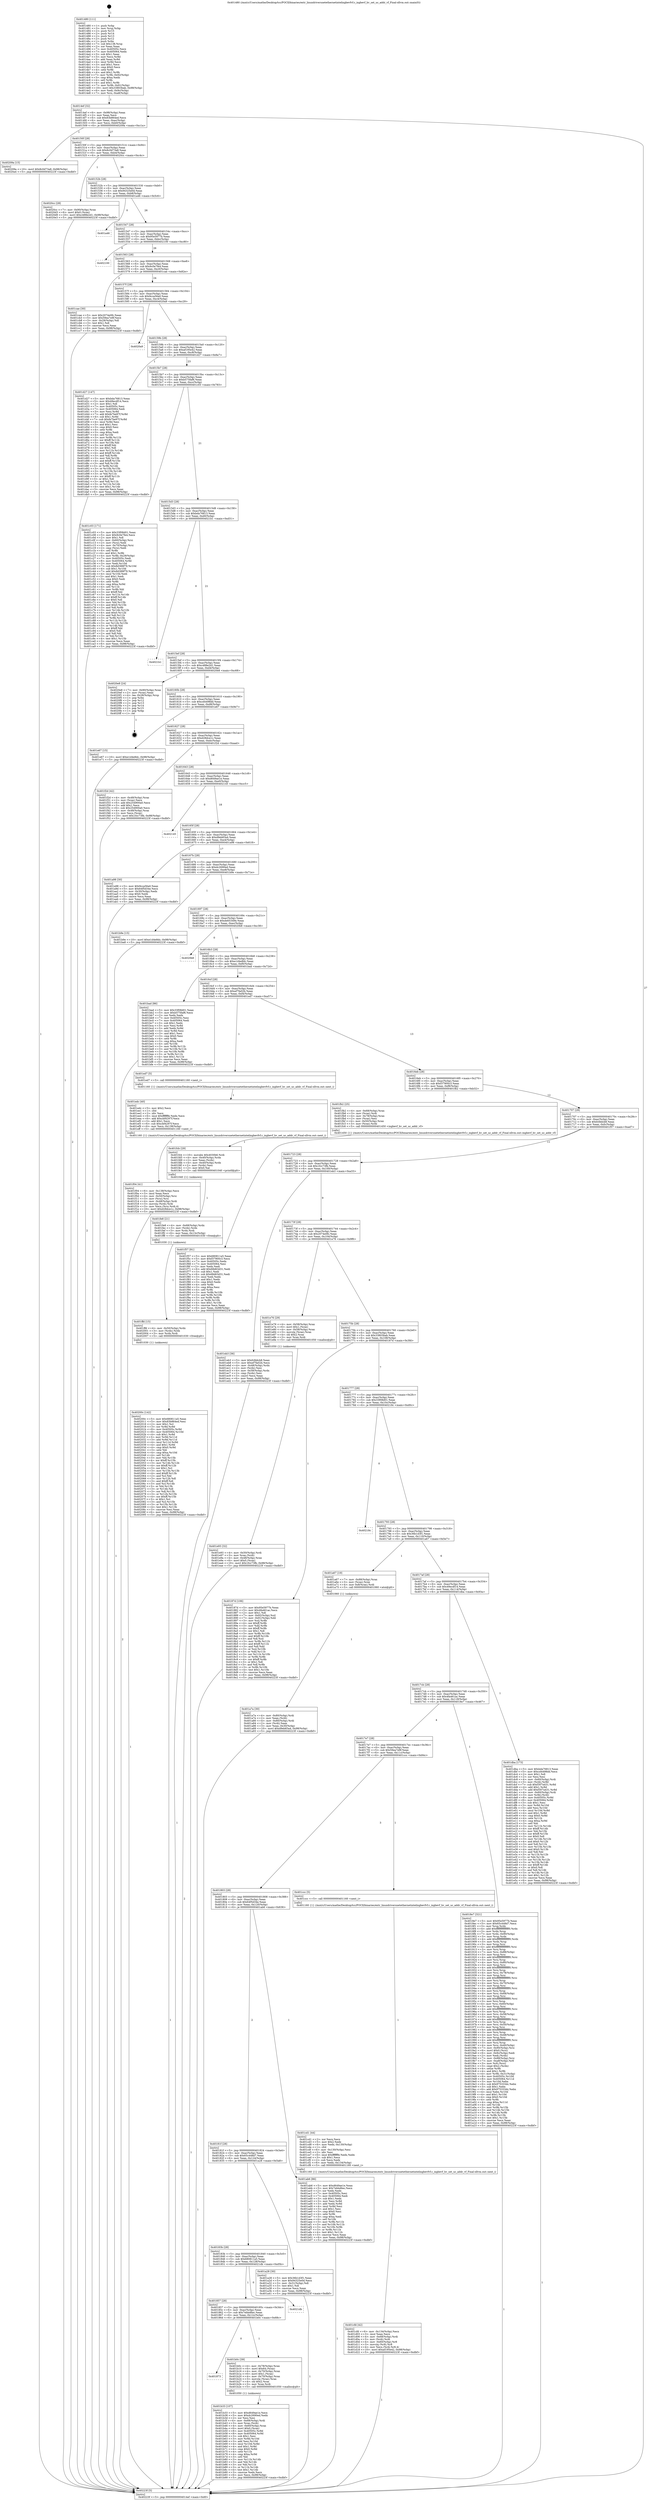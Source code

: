 digraph "0x401480" {
  label = "0x401480 (/mnt/c/Users/mathe/Desktop/tcc/POCII/binaries/extr_linuxdriversnetethernetintelixgbevfvf.c_ixgbevf_hv_set_uc_addr_vf_Final-ollvm.out::main(0))"
  labelloc = "t"
  node[shape=record]

  Entry [label="",width=0.3,height=0.3,shape=circle,fillcolor=black,style=filled]
  "0x4014ef" [label="{
     0x4014ef [32]\l
     | [instrs]\l
     &nbsp;&nbsp;0x4014ef \<+6\>: mov -0x98(%rbp),%eax\l
     &nbsp;&nbsp;0x4014f5 \<+2\>: mov %eax,%ecx\l
     &nbsp;&nbsp;0x4014f7 \<+6\>: sub $0x83b864ed,%ecx\l
     &nbsp;&nbsp;0x4014fd \<+6\>: mov %eax,-0xac(%rbp)\l
     &nbsp;&nbsp;0x401503 \<+6\>: mov %ecx,-0xb0(%rbp)\l
     &nbsp;&nbsp;0x401509 \<+6\>: je 000000000040209a \<main+0xc1a\>\l
  }"]
  "0x40209a" [label="{
     0x40209a [15]\l
     | [instrs]\l
     &nbsp;&nbsp;0x40209a \<+10\>: movl $0x8c0d73a8,-0x98(%rbp)\l
     &nbsp;&nbsp;0x4020a4 \<+5\>: jmp 000000000040223f \<main+0xdbf\>\l
  }"]
  "0x40150f" [label="{
     0x40150f [28]\l
     | [instrs]\l
     &nbsp;&nbsp;0x40150f \<+5\>: jmp 0000000000401514 \<main+0x94\>\l
     &nbsp;&nbsp;0x401514 \<+6\>: mov -0xac(%rbp),%eax\l
     &nbsp;&nbsp;0x40151a \<+5\>: sub $0x8c0d73a8,%eax\l
     &nbsp;&nbsp;0x40151f \<+6\>: mov %eax,-0xb4(%rbp)\l
     &nbsp;&nbsp;0x401525 \<+6\>: je 00000000004020cc \<main+0xc4c\>\l
  }"]
  Exit [label="",width=0.3,height=0.3,shape=circle,fillcolor=black,style=filled,peripheries=2]
  "0x4020cc" [label="{
     0x4020cc [28]\l
     | [instrs]\l
     &nbsp;&nbsp;0x4020cc \<+7\>: mov -0x90(%rbp),%rax\l
     &nbsp;&nbsp;0x4020d3 \<+6\>: movl $0x0,(%rax)\l
     &nbsp;&nbsp;0x4020d9 \<+10\>: movl $0xc488e2d1,-0x98(%rbp)\l
     &nbsp;&nbsp;0x4020e3 \<+5\>: jmp 000000000040223f \<main+0xdbf\>\l
  }"]
  "0x40152b" [label="{
     0x40152b [28]\l
     | [instrs]\l
     &nbsp;&nbsp;0x40152b \<+5\>: jmp 0000000000401530 \<main+0xb0\>\l
     &nbsp;&nbsp;0x401530 \<+6\>: mov -0xac(%rbp),%eax\l
     &nbsp;&nbsp;0x401536 \<+5\>: sub $0x94325e0d,%eax\l
     &nbsp;&nbsp;0x40153b \<+6\>: mov %eax,-0xb8(%rbp)\l
     &nbsp;&nbsp;0x401541 \<+6\>: je 0000000000401a46 \<main+0x5c6\>\l
  }"]
  "0x40200c" [label="{
     0x40200c [142]\l
     | [instrs]\l
     &nbsp;&nbsp;0x40200c \<+5\>: mov $0x680811a5,%eax\l
     &nbsp;&nbsp;0x402011 \<+5\>: mov $0x83b864ed,%esi\l
     &nbsp;&nbsp;0x402016 \<+2\>: mov $0x1,%cl\l
     &nbsp;&nbsp;0x402018 \<+3\>: xor %r8d,%r8d\l
     &nbsp;&nbsp;0x40201b \<+8\>: mov 0x40505c,%r9d\l
     &nbsp;&nbsp;0x402023 \<+8\>: mov 0x405064,%r10d\l
     &nbsp;&nbsp;0x40202b \<+4\>: sub $0x1,%r8d\l
     &nbsp;&nbsp;0x40202f \<+3\>: mov %r9d,%r11d\l
     &nbsp;&nbsp;0x402032 \<+3\>: add %r8d,%r11d\l
     &nbsp;&nbsp;0x402035 \<+4\>: imul %r11d,%r9d\l
     &nbsp;&nbsp;0x402039 \<+4\>: and $0x1,%r9d\l
     &nbsp;&nbsp;0x40203d \<+4\>: cmp $0x0,%r9d\l
     &nbsp;&nbsp;0x402041 \<+3\>: sete %bl\l
     &nbsp;&nbsp;0x402044 \<+4\>: cmp $0xa,%r10d\l
     &nbsp;&nbsp;0x402048 \<+4\>: setl %r14b\l
     &nbsp;&nbsp;0x40204c \<+3\>: mov %bl,%r15b\l
     &nbsp;&nbsp;0x40204f \<+4\>: xor $0xff,%r15b\l
     &nbsp;&nbsp;0x402053 \<+3\>: mov %r14b,%r12b\l
     &nbsp;&nbsp;0x402056 \<+4\>: xor $0xff,%r12b\l
     &nbsp;&nbsp;0x40205a \<+3\>: xor $0x1,%cl\l
     &nbsp;&nbsp;0x40205d \<+3\>: mov %r15b,%r13b\l
     &nbsp;&nbsp;0x402060 \<+4\>: and $0xff,%r13b\l
     &nbsp;&nbsp;0x402064 \<+2\>: and %cl,%bl\l
     &nbsp;&nbsp;0x402066 \<+3\>: mov %r12b,%dl\l
     &nbsp;&nbsp;0x402069 \<+3\>: and $0xff,%dl\l
     &nbsp;&nbsp;0x40206c \<+3\>: and %cl,%r14b\l
     &nbsp;&nbsp;0x40206f \<+3\>: or %bl,%r13b\l
     &nbsp;&nbsp;0x402072 \<+3\>: or %r14b,%dl\l
     &nbsp;&nbsp;0x402075 \<+3\>: xor %dl,%r13b\l
     &nbsp;&nbsp;0x402078 \<+3\>: or %r12b,%r15b\l
     &nbsp;&nbsp;0x40207b \<+4\>: xor $0xff,%r15b\l
     &nbsp;&nbsp;0x40207f \<+3\>: or $0x1,%cl\l
     &nbsp;&nbsp;0x402082 \<+3\>: and %cl,%r15b\l
     &nbsp;&nbsp;0x402085 \<+3\>: or %r15b,%r13b\l
     &nbsp;&nbsp;0x402088 \<+4\>: test $0x1,%r13b\l
     &nbsp;&nbsp;0x40208c \<+3\>: cmovne %esi,%eax\l
     &nbsp;&nbsp;0x40208f \<+6\>: mov %eax,-0x98(%rbp)\l
     &nbsp;&nbsp;0x402095 \<+5\>: jmp 000000000040223f \<main+0xdbf\>\l
  }"]
  "0x401a46" [label="{
     0x401a46\l
  }", style=dashed]
  "0x401547" [label="{
     0x401547 [28]\l
     | [instrs]\l
     &nbsp;&nbsp;0x401547 \<+5\>: jmp 000000000040154c \<main+0xcc\>\l
     &nbsp;&nbsp;0x40154c \<+6\>: mov -0xac(%rbp),%eax\l
     &nbsp;&nbsp;0x401552 \<+5\>: sub $0x95e5977b,%eax\l
     &nbsp;&nbsp;0x401557 \<+6\>: mov %eax,-0xbc(%rbp)\l
     &nbsp;&nbsp;0x40155d \<+6\>: je 0000000000402100 \<main+0xc80\>\l
  }"]
  "0x401ffd" [label="{
     0x401ffd [15]\l
     | [instrs]\l
     &nbsp;&nbsp;0x401ffd \<+4\>: mov -0x50(%rbp),%rdx\l
     &nbsp;&nbsp;0x402001 \<+3\>: mov (%rdx),%rdx\l
     &nbsp;&nbsp;0x402004 \<+3\>: mov %rdx,%rdi\l
     &nbsp;&nbsp;0x402007 \<+5\>: call 0000000000401030 \<free@plt\>\l
     | [calls]\l
     &nbsp;&nbsp;0x401030 \{1\} (unknown)\l
  }"]
  "0x402100" [label="{
     0x402100\l
  }", style=dashed]
  "0x401563" [label="{
     0x401563 [28]\l
     | [instrs]\l
     &nbsp;&nbsp;0x401563 \<+5\>: jmp 0000000000401568 \<main+0xe8\>\l
     &nbsp;&nbsp;0x401568 \<+6\>: mov -0xac(%rbp),%eax\l
     &nbsp;&nbsp;0x40156e \<+5\>: sub $0x9c0e7fe4,%eax\l
     &nbsp;&nbsp;0x401573 \<+6\>: mov %eax,-0xc0(%rbp)\l
     &nbsp;&nbsp;0x401579 \<+6\>: je 0000000000401cae \<main+0x82e\>\l
  }"]
  "0x401fe8" [label="{
     0x401fe8 [21]\l
     | [instrs]\l
     &nbsp;&nbsp;0x401fe8 \<+4\>: mov -0x68(%rbp),%rdx\l
     &nbsp;&nbsp;0x401fec \<+3\>: mov (%rdx),%rdx\l
     &nbsp;&nbsp;0x401fef \<+3\>: mov %rdx,%rdi\l
     &nbsp;&nbsp;0x401ff2 \<+6\>: mov %eax,-0x13c(%rbp)\l
     &nbsp;&nbsp;0x401ff8 \<+5\>: call 0000000000401030 \<free@plt\>\l
     | [calls]\l
     &nbsp;&nbsp;0x401030 \{1\} (unknown)\l
  }"]
  "0x401cae" [label="{
     0x401cae [30]\l
     | [instrs]\l
     &nbsp;&nbsp;0x401cae \<+5\>: mov $0x2074e0fc,%eax\l
     &nbsp;&nbsp;0x401cb3 \<+5\>: mov $0x59ea7e9f,%ecx\l
     &nbsp;&nbsp;0x401cb8 \<+3\>: mov -0x29(%rbp),%dl\l
     &nbsp;&nbsp;0x401cbb \<+3\>: test $0x1,%dl\l
     &nbsp;&nbsp;0x401cbe \<+3\>: cmovne %ecx,%eax\l
     &nbsp;&nbsp;0x401cc1 \<+6\>: mov %eax,-0x98(%rbp)\l
     &nbsp;&nbsp;0x401cc7 \<+5\>: jmp 000000000040223f \<main+0xdbf\>\l
  }"]
  "0x40157f" [label="{
     0x40157f [28]\l
     | [instrs]\l
     &nbsp;&nbsp;0x40157f \<+5\>: jmp 0000000000401584 \<main+0x104\>\l
     &nbsp;&nbsp;0x401584 \<+6\>: mov -0xac(%rbp),%eax\l
     &nbsp;&nbsp;0x40158a \<+5\>: sub $0x9cca56a0,%eax\l
     &nbsp;&nbsp;0x40158f \<+6\>: mov %eax,-0xc4(%rbp)\l
     &nbsp;&nbsp;0x401595 \<+6\>: je 00000000004020a9 \<main+0xc29\>\l
  }"]
  "0x401fcb" [label="{
     0x401fcb [29]\l
     | [instrs]\l
     &nbsp;&nbsp;0x401fcb \<+10\>: movabs $0x4030b6,%rdi\l
     &nbsp;&nbsp;0x401fd5 \<+4\>: mov -0x40(%rbp),%rdx\l
     &nbsp;&nbsp;0x401fd9 \<+2\>: mov %eax,(%rdx)\l
     &nbsp;&nbsp;0x401fdb \<+4\>: mov -0x40(%rbp),%rdx\l
     &nbsp;&nbsp;0x401fdf \<+2\>: mov (%rdx),%esi\l
     &nbsp;&nbsp;0x401fe1 \<+2\>: mov $0x0,%al\l
     &nbsp;&nbsp;0x401fe3 \<+5\>: call 0000000000401040 \<printf@plt\>\l
     | [calls]\l
     &nbsp;&nbsp;0x401040 \{1\} (unknown)\l
  }"]
  "0x4020a9" [label="{
     0x4020a9\l
  }", style=dashed]
  "0x40159b" [label="{
     0x40159b [28]\l
     | [instrs]\l
     &nbsp;&nbsp;0x40159b \<+5\>: jmp 00000000004015a0 \<main+0x120\>\l
     &nbsp;&nbsp;0x4015a0 \<+6\>: mov -0xac(%rbp),%eax\l
     &nbsp;&nbsp;0x4015a6 \<+5\>: sub $0xaf195e42,%eax\l
     &nbsp;&nbsp;0x4015ab \<+6\>: mov %eax,-0xc8(%rbp)\l
     &nbsp;&nbsp;0x4015b1 \<+6\>: je 0000000000401d27 \<main+0x8a7\>\l
  }"]
  "0x401f04" [label="{
     0x401f04 [41]\l
     | [instrs]\l
     &nbsp;&nbsp;0x401f04 \<+6\>: mov -0x138(%rbp),%ecx\l
     &nbsp;&nbsp;0x401f0a \<+3\>: imul %eax,%ecx\l
     &nbsp;&nbsp;0x401f0d \<+4\>: mov -0x50(%rbp),%rsi\l
     &nbsp;&nbsp;0x401f11 \<+3\>: mov (%rsi),%rsi\l
     &nbsp;&nbsp;0x401f14 \<+4\>: mov -0x48(%rbp),%rdi\l
     &nbsp;&nbsp;0x401f18 \<+3\>: movslq (%rdi),%rdi\l
     &nbsp;&nbsp;0x401f1b \<+3\>: mov %ecx,(%rsi,%rdi,4)\l
     &nbsp;&nbsp;0x401f1e \<+10\>: movl $0xd28dce1c,-0x98(%rbp)\l
     &nbsp;&nbsp;0x401f28 \<+5\>: jmp 000000000040223f \<main+0xdbf\>\l
  }"]
  "0x401d27" [label="{
     0x401d27 [147]\l
     | [instrs]\l
     &nbsp;&nbsp;0x401d27 \<+5\>: mov $0xbda76813,%eax\l
     &nbsp;&nbsp;0x401d2c \<+5\>: mov $0x49ecdf14,%ecx\l
     &nbsp;&nbsp;0x401d31 \<+2\>: mov $0x1,%dl\l
     &nbsp;&nbsp;0x401d33 \<+7\>: mov 0x40505c,%esi\l
     &nbsp;&nbsp;0x401d3a \<+7\>: mov 0x405064,%edi\l
     &nbsp;&nbsp;0x401d41 \<+3\>: mov %esi,%r8d\l
     &nbsp;&nbsp;0x401d44 \<+7\>: add $0xfe7be97f,%r8d\l
     &nbsp;&nbsp;0x401d4b \<+4\>: sub $0x1,%r8d\l
     &nbsp;&nbsp;0x401d4f \<+7\>: sub $0xfe7be97f,%r8d\l
     &nbsp;&nbsp;0x401d56 \<+4\>: imul %r8d,%esi\l
     &nbsp;&nbsp;0x401d5a \<+3\>: and $0x1,%esi\l
     &nbsp;&nbsp;0x401d5d \<+3\>: cmp $0x0,%esi\l
     &nbsp;&nbsp;0x401d60 \<+4\>: sete %r9b\l
     &nbsp;&nbsp;0x401d64 \<+3\>: cmp $0xa,%edi\l
     &nbsp;&nbsp;0x401d67 \<+4\>: setl %r10b\l
     &nbsp;&nbsp;0x401d6b \<+3\>: mov %r9b,%r11b\l
     &nbsp;&nbsp;0x401d6e \<+4\>: xor $0xff,%r11b\l
     &nbsp;&nbsp;0x401d72 \<+3\>: mov %r10b,%bl\l
     &nbsp;&nbsp;0x401d75 \<+3\>: xor $0xff,%bl\l
     &nbsp;&nbsp;0x401d78 \<+3\>: xor $0x1,%dl\l
     &nbsp;&nbsp;0x401d7b \<+3\>: mov %r11b,%r14b\l
     &nbsp;&nbsp;0x401d7e \<+4\>: and $0xff,%r14b\l
     &nbsp;&nbsp;0x401d82 \<+3\>: and %dl,%r9b\l
     &nbsp;&nbsp;0x401d85 \<+3\>: mov %bl,%r15b\l
     &nbsp;&nbsp;0x401d88 \<+4\>: and $0xff,%r15b\l
     &nbsp;&nbsp;0x401d8c \<+3\>: and %dl,%r10b\l
     &nbsp;&nbsp;0x401d8f \<+3\>: or %r9b,%r14b\l
     &nbsp;&nbsp;0x401d92 \<+3\>: or %r10b,%r15b\l
     &nbsp;&nbsp;0x401d95 \<+3\>: xor %r15b,%r14b\l
     &nbsp;&nbsp;0x401d98 \<+3\>: or %bl,%r11b\l
     &nbsp;&nbsp;0x401d9b \<+4\>: xor $0xff,%r11b\l
     &nbsp;&nbsp;0x401d9f \<+3\>: or $0x1,%dl\l
     &nbsp;&nbsp;0x401da2 \<+3\>: and %dl,%r11b\l
     &nbsp;&nbsp;0x401da5 \<+3\>: or %r11b,%r14b\l
     &nbsp;&nbsp;0x401da8 \<+4\>: test $0x1,%r14b\l
     &nbsp;&nbsp;0x401dac \<+3\>: cmovne %ecx,%eax\l
     &nbsp;&nbsp;0x401daf \<+6\>: mov %eax,-0x98(%rbp)\l
     &nbsp;&nbsp;0x401db5 \<+5\>: jmp 000000000040223f \<main+0xdbf\>\l
  }"]
  "0x4015b7" [label="{
     0x4015b7 [28]\l
     | [instrs]\l
     &nbsp;&nbsp;0x4015b7 \<+5\>: jmp 00000000004015bc \<main+0x13c\>\l
     &nbsp;&nbsp;0x4015bc \<+6\>: mov -0xac(%rbp),%eax\l
     &nbsp;&nbsp;0x4015c2 \<+5\>: sub $0xb575faf6,%eax\l
     &nbsp;&nbsp;0x4015c7 \<+6\>: mov %eax,-0xcc(%rbp)\l
     &nbsp;&nbsp;0x4015cd \<+6\>: je 0000000000401c03 \<main+0x783\>\l
  }"]
  "0x401edc" [label="{
     0x401edc [40]\l
     | [instrs]\l
     &nbsp;&nbsp;0x401edc \<+5\>: mov $0x2,%ecx\l
     &nbsp;&nbsp;0x401ee1 \<+1\>: cltd\l
     &nbsp;&nbsp;0x401ee2 \<+2\>: idiv %ecx\l
     &nbsp;&nbsp;0x401ee4 \<+6\>: imul $0xfffffffe,%edx,%ecx\l
     &nbsp;&nbsp;0x401eea \<+6\>: add $0xcbf4297f,%ecx\l
     &nbsp;&nbsp;0x401ef0 \<+3\>: add $0x1,%ecx\l
     &nbsp;&nbsp;0x401ef3 \<+6\>: sub $0xcbf4297f,%ecx\l
     &nbsp;&nbsp;0x401ef9 \<+6\>: mov %ecx,-0x138(%rbp)\l
     &nbsp;&nbsp;0x401eff \<+5\>: call 0000000000401160 \<next_i\>\l
     | [calls]\l
     &nbsp;&nbsp;0x401160 \{1\} (/mnt/c/Users/mathe/Desktop/tcc/POCII/binaries/extr_linuxdriversnetethernetintelixgbevfvf.c_ixgbevf_hv_set_uc_addr_vf_Final-ollvm.out::next_i)\l
  }"]
  "0x401c03" [label="{
     0x401c03 [171]\l
     | [instrs]\l
     &nbsp;&nbsp;0x401c03 \<+5\>: mov $0x33f08d01,%eax\l
     &nbsp;&nbsp;0x401c08 \<+5\>: mov $0x9c0e7fe4,%ecx\l
     &nbsp;&nbsp;0x401c0d \<+2\>: mov $0x1,%dl\l
     &nbsp;&nbsp;0x401c0f \<+4\>: mov -0x60(%rbp),%rsi\l
     &nbsp;&nbsp;0x401c13 \<+2\>: mov (%rsi),%edi\l
     &nbsp;&nbsp;0x401c15 \<+4\>: mov -0x70(%rbp),%rsi\l
     &nbsp;&nbsp;0x401c19 \<+2\>: cmp (%rsi),%edi\l
     &nbsp;&nbsp;0x401c1b \<+4\>: setl %r8b\l
     &nbsp;&nbsp;0x401c1f \<+4\>: and $0x1,%r8b\l
     &nbsp;&nbsp;0x401c23 \<+4\>: mov %r8b,-0x29(%rbp)\l
     &nbsp;&nbsp;0x401c27 \<+7\>: mov 0x40505c,%edi\l
     &nbsp;&nbsp;0x401c2e \<+8\>: mov 0x405064,%r9d\l
     &nbsp;&nbsp;0x401c36 \<+3\>: mov %edi,%r10d\l
     &nbsp;&nbsp;0x401c39 \<+7\>: sub $0x8d388f79,%r10d\l
     &nbsp;&nbsp;0x401c40 \<+4\>: sub $0x1,%r10d\l
     &nbsp;&nbsp;0x401c44 \<+7\>: add $0x8d388f79,%r10d\l
     &nbsp;&nbsp;0x401c4b \<+4\>: imul %r10d,%edi\l
     &nbsp;&nbsp;0x401c4f \<+3\>: and $0x1,%edi\l
     &nbsp;&nbsp;0x401c52 \<+3\>: cmp $0x0,%edi\l
     &nbsp;&nbsp;0x401c55 \<+4\>: sete %r8b\l
     &nbsp;&nbsp;0x401c59 \<+4\>: cmp $0xa,%r9d\l
     &nbsp;&nbsp;0x401c5d \<+4\>: setl %r11b\l
     &nbsp;&nbsp;0x401c61 \<+3\>: mov %r8b,%bl\l
     &nbsp;&nbsp;0x401c64 \<+3\>: xor $0xff,%bl\l
     &nbsp;&nbsp;0x401c67 \<+3\>: mov %r11b,%r14b\l
     &nbsp;&nbsp;0x401c6a \<+4\>: xor $0xff,%r14b\l
     &nbsp;&nbsp;0x401c6e \<+3\>: xor $0x0,%dl\l
     &nbsp;&nbsp;0x401c71 \<+3\>: mov %bl,%r15b\l
     &nbsp;&nbsp;0x401c74 \<+4\>: and $0x0,%r15b\l
     &nbsp;&nbsp;0x401c78 \<+3\>: and %dl,%r8b\l
     &nbsp;&nbsp;0x401c7b \<+3\>: mov %r14b,%r12b\l
     &nbsp;&nbsp;0x401c7e \<+4\>: and $0x0,%r12b\l
     &nbsp;&nbsp;0x401c82 \<+3\>: and %dl,%r11b\l
     &nbsp;&nbsp;0x401c85 \<+3\>: or %r8b,%r15b\l
     &nbsp;&nbsp;0x401c88 \<+3\>: or %r11b,%r12b\l
     &nbsp;&nbsp;0x401c8b \<+3\>: xor %r12b,%r15b\l
     &nbsp;&nbsp;0x401c8e \<+3\>: or %r14b,%bl\l
     &nbsp;&nbsp;0x401c91 \<+3\>: xor $0xff,%bl\l
     &nbsp;&nbsp;0x401c94 \<+3\>: or $0x0,%dl\l
     &nbsp;&nbsp;0x401c97 \<+2\>: and %dl,%bl\l
     &nbsp;&nbsp;0x401c99 \<+3\>: or %bl,%r15b\l
     &nbsp;&nbsp;0x401c9c \<+4\>: test $0x1,%r15b\l
     &nbsp;&nbsp;0x401ca0 \<+3\>: cmovne %ecx,%eax\l
     &nbsp;&nbsp;0x401ca3 \<+6\>: mov %eax,-0x98(%rbp)\l
     &nbsp;&nbsp;0x401ca9 \<+5\>: jmp 000000000040223f \<main+0xdbf\>\l
  }"]
  "0x4015d3" [label="{
     0x4015d3 [28]\l
     | [instrs]\l
     &nbsp;&nbsp;0x4015d3 \<+5\>: jmp 00000000004015d8 \<main+0x158\>\l
     &nbsp;&nbsp;0x4015d8 \<+6\>: mov -0xac(%rbp),%eax\l
     &nbsp;&nbsp;0x4015de \<+5\>: sub $0xbda76813,%eax\l
     &nbsp;&nbsp;0x4015e3 \<+6\>: mov %eax,-0xd0(%rbp)\l
     &nbsp;&nbsp;0x4015e9 \<+6\>: je 00000000004021b1 \<main+0xd31\>\l
  }"]
  "0x401e93" [label="{
     0x401e93 [32]\l
     | [instrs]\l
     &nbsp;&nbsp;0x401e93 \<+4\>: mov -0x50(%rbp),%rdi\l
     &nbsp;&nbsp;0x401e97 \<+3\>: mov %rax,(%rdi)\l
     &nbsp;&nbsp;0x401e9a \<+4\>: mov -0x48(%rbp),%rax\l
     &nbsp;&nbsp;0x401e9e \<+6\>: movl $0x0,(%rax)\l
     &nbsp;&nbsp;0x401ea4 \<+10\>: movl $0x1fcc73fb,-0x98(%rbp)\l
     &nbsp;&nbsp;0x401eae \<+5\>: jmp 000000000040223f \<main+0xdbf\>\l
  }"]
  "0x4021b1" [label="{
     0x4021b1\l
  }", style=dashed]
  "0x4015ef" [label="{
     0x4015ef [28]\l
     | [instrs]\l
     &nbsp;&nbsp;0x4015ef \<+5\>: jmp 00000000004015f4 \<main+0x174\>\l
     &nbsp;&nbsp;0x4015f4 \<+6\>: mov -0xac(%rbp),%eax\l
     &nbsp;&nbsp;0x4015fa \<+5\>: sub $0xc488e2d1,%eax\l
     &nbsp;&nbsp;0x4015ff \<+6\>: mov %eax,-0xd4(%rbp)\l
     &nbsp;&nbsp;0x401605 \<+6\>: je 00000000004020e8 \<main+0xc68\>\l
  }"]
  "0x401cfd" [label="{
     0x401cfd [42]\l
     | [instrs]\l
     &nbsp;&nbsp;0x401cfd \<+6\>: mov -0x134(%rbp),%ecx\l
     &nbsp;&nbsp;0x401d03 \<+3\>: imul %eax,%ecx\l
     &nbsp;&nbsp;0x401d06 \<+4\>: mov -0x68(%rbp),%rdi\l
     &nbsp;&nbsp;0x401d0a \<+3\>: mov (%rdi),%rdi\l
     &nbsp;&nbsp;0x401d0d \<+4\>: mov -0x60(%rbp),%r8\l
     &nbsp;&nbsp;0x401d11 \<+3\>: movslq (%r8),%r8\l
     &nbsp;&nbsp;0x401d14 \<+4\>: mov %ecx,(%rdi,%r8,4)\l
     &nbsp;&nbsp;0x401d18 \<+10\>: movl $0xaf195e42,-0x98(%rbp)\l
     &nbsp;&nbsp;0x401d22 \<+5\>: jmp 000000000040223f \<main+0xdbf\>\l
  }"]
  "0x4020e8" [label="{
     0x4020e8 [24]\l
     | [instrs]\l
     &nbsp;&nbsp;0x4020e8 \<+7\>: mov -0x90(%rbp),%rax\l
     &nbsp;&nbsp;0x4020ef \<+2\>: mov (%rax),%eax\l
     &nbsp;&nbsp;0x4020f1 \<+4\>: lea -0x28(%rbp),%rsp\l
     &nbsp;&nbsp;0x4020f5 \<+1\>: pop %rbx\l
     &nbsp;&nbsp;0x4020f6 \<+2\>: pop %r12\l
     &nbsp;&nbsp;0x4020f8 \<+2\>: pop %r13\l
     &nbsp;&nbsp;0x4020fa \<+2\>: pop %r14\l
     &nbsp;&nbsp;0x4020fc \<+2\>: pop %r15\l
     &nbsp;&nbsp;0x4020fe \<+1\>: pop %rbp\l
     &nbsp;&nbsp;0x4020ff \<+1\>: ret\l
  }"]
  "0x40160b" [label="{
     0x40160b [28]\l
     | [instrs]\l
     &nbsp;&nbsp;0x40160b \<+5\>: jmp 0000000000401610 \<main+0x190\>\l
     &nbsp;&nbsp;0x401610 \<+6\>: mov -0xac(%rbp),%eax\l
     &nbsp;&nbsp;0x401616 \<+5\>: sub $0xcd4498dd,%eax\l
     &nbsp;&nbsp;0x40161b \<+6\>: mov %eax,-0xd8(%rbp)\l
     &nbsp;&nbsp;0x401621 \<+6\>: je 0000000000401e67 \<main+0x9e7\>\l
  }"]
  "0x401cd1" [label="{
     0x401cd1 [44]\l
     | [instrs]\l
     &nbsp;&nbsp;0x401cd1 \<+2\>: xor %ecx,%ecx\l
     &nbsp;&nbsp;0x401cd3 \<+5\>: mov $0x2,%edx\l
     &nbsp;&nbsp;0x401cd8 \<+6\>: mov %edx,-0x130(%rbp)\l
     &nbsp;&nbsp;0x401cde \<+1\>: cltd\l
     &nbsp;&nbsp;0x401cdf \<+6\>: mov -0x130(%rbp),%esi\l
     &nbsp;&nbsp;0x401ce5 \<+2\>: idiv %esi\l
     &nbsp;&nbsp;0x401ce7 \<+6\>: imul $0xfffffffe,%edx,%edx\l
     &nbsp;&nbsp;0x401ced \<+3\>: sub $0x1,%ecx\l
     &nbsp;&nbsp;0x401cf0 \<+2\>: sub %ecx,%edx\l
     &nbsp;&nbsp;0x401cf2 \<+6\>: mov %edx,-0x134(%rbp)\l
     &nbsp;&nbsp;0x401cf8 \<+5\>: call 0000000000401160 \<next_i\>\l
     | [calls]\l
     &nbsp;&nbsp;0x401160 \{1\} (/mnt/c/Users/mathe/Desktop/tcc/POCII/binaries/extr_linuxdriversnetethernetintelixgbevfvf.c_ixgbevf_hv_set_uc_addr_vf_Final-ollvm.out::next_i)\l
  }"]
  "0x401e67" [label="{
     0x401e67 [15]\l
     | [instrs]\l
     &nbsp;&nbsp;0x401e67 \<+10\>: movl $0xe1d4e8dc,-0x98(%rbp)\l
     &nbsp;&nbsp;0x401e71 \<+5\>: jmp 000000000040223f \<main+0xdbf\>\l
  }"]
  "0x401627" [label="{
     0x401627 [28]\l
     | [instrs]\l
     &nbsp;&nbsp;0x401627 \<+5\>: jmp 000000000040162c \<main+0x1ac\>\l
     &nbsp;&nbsp;0x40162c \<+6\>: mov -0xac(%rbp),%eax\l
     &nbsp;&nbsp;0x401632 \<+5\>: sub $0xd28dce1c,%eax\l
     &nbsp;&nbsp;0x401637 \<+6\>: mov %eax,-0xdc(%rbp)\l
     &nbsp;&nbsp;0x40163d \<+6\>: je 0000000000401f2d \<main+0xaad\>\l
  }"]
  "0x401b33" [label="{
     0x401b33 [107]\l
     | [instrs]\l
     &nbsp;&nbsp;0x401b33 \<+5\>: mov $0xd649ae1e,%ecx\l
     &nbsp;&nbsp;0x401b38 \<+5\>: mov $0xdc2690ed,%edx\l
     &nbsp;&nbsp;0x401b3d \<+2\>: xor %esi,%esi\l
     &nbsp;&nbsp;0x401b3f \<+4\>: mov -0x68(%rbp),%rdi\l
     &nbsp;&nbsp;0x401b43 \<+3\>: mov %rax,(%rdi)\l
     &nbsp;&nbsp;0x401b46 \<+4\>: mov -0x60(%rbp),%rax\l
     &nbsp;&nbsp;0x401b4a \<+6\>: movl $0x0,(%rax)\l
     &nbsp;&nbsp;0x401b50 \<+8\>: mov 0x40505c,%r8d\l
     &nbsp;&nbsp;0x401b58 \<+8\>: mov 0x405064,%r9d\l
     &nbsp;&nbsp;0x401b60 \<+3\>: sub $0x1,%esi\l
     &nbsp;&nbsp;0x401b63 \<+3\>: mov %r8d,%r10d\l
     &nbsp;&nbsp;0x401b66 \<+3\>: add %esi,%r10d\l
     &nbsp;&nbsp;0x401b69 \<+4\>: imul %r10d,%r8d\l
     &nbsp;&nbsp;0x401b6d \<+4\>: and $0x1,%r8d\l
     &nbsp;&nbsp;0x401b71 \<+4\>: cmp $0x0,%r8d\l
     &nbsp;&nbsp;0x401b75 \<+4\>: sete %r11b\l
     &nbsp;&nbsp;0x401b79 \<+4\>: cmp $0xa,%r9d\l
     &nbsp;&nbsp;0x401b7d \<+3\>: setl %bl\l
     &nbsp;&nbsp;0x401b80 \<+3\>: mov %r11b,%r14b\l
     &nbsp;&nbsp;0x401b83 \<+3\>: and %bl,%r14b\l
     &nbsp;&nbsp;0x401b86 \<+3\>: xor %bl,%r11b\l
     &nbsp;&nbsp;0x401b89 \<+3\>: or %r11b,%r14b\l
     &nbsp;&nbsp;0x401b8c \<+4\>: test $0x1,%r14b\l
     &nbsp;&nbsp;0x401b90 \<+3\>: cmovne %edx,%ecx\l
     &nbsp;&nbsp;0x401b93 \<+6\>: mov %ecx,-0x98(%rbp)\l
     &nbsp;&nbsp;0x401b99 \<+5\>: jmp 000000000040223f \<main+0xdbf\>\l
  }"]
  "0x401f2d" [label="{
     0x401f2d [42]\l
     | [instrs]\l
     &nbsp;&nbsp;0x401f2d \<+4\>: mov -0x48(%rbp),%rax\l
     &nbsp;&nbsp;0x401f31 \<+2\>: mov (%rax),%ecx\l
     &nbsp;&nbsp;0x401f33 \<+6\>: add $0x254900a0,%ecx\l
     &nbsp;&nbsp;0x401f39 \<+3\>: add $0x1,%ecx\l
     &nbsp;&nbsp;0x401f3c \<+6\>: sub $0x254900a0,%ecx\l
     &nbsp;&nbsp;0x401f42 \<+4\>: mov -0x48(%rbp),%rax\l
     &nbsp;&nbsp;0x401f46 \<+2\>: mov %ecx,(%rax)\l
     &nbsp;&nbsp;0x401f48 \<+10\>: movl $0x1fcc73fb,-0x98(%rbp)\l
     &nbsp;&nbsp;0x401f52 \<+5\>: jmp 000000000040223f \<main+0xdbf\>\l
  }"]
  "0x401643" [label="{
     0x401643 [28]\l
     | [instrs]\l
     &nbsp;&nbsp;0x401643 \<+5\>: jmp 0000000000401648 \<main+0x1c8\>\l
     &nbsp;&nbsp;0x401648 \<+6\>: mov -0xac(%rbp),%eax\l
     &nbsp;&nbsp;0x40164e \<+5\>: sub $0xd649ae1e,%eax\l
     &nbsp;&nbsp;0x401653 \<+6\>: mov %eax,-0xe0(%rbp)\l
     &nbsp;&nbsp;0x401659 \<+6\>: je 0000000000402145 \<main+0xcc5\>\l
  }"]
  "0x401873" [label="{
     0x401873\l
  }", style=dashed]
  "0x402145" [label="{
     0x402145\l
  }", style=dashed]
  "0x40165f" [label="{
     0x40165f [28]\l
     | [instrs]\l
     &nbsp;&nbsp;0x40165f \<+5\>: jmp 0000000000401664 \<main+0x1e4\>\l
     &nbsp;&nbsp;0x401664 \<+6\>: mov -0xac(%rbp),%eax\l
     &nbsp;&nbsp;0x40166a \<+5\>: sub $0xd9eb83a4,%eax\l
     &nbsp;&nbsp;0x40166f \<+6\>: mov %eax,-0xe4(%rbp)\l
     &nbsp;&nbsp;0x401675 \<+6\>: je 0000000000401a98 \<main+0x618\>\l
  }"]
  "0x401b0c" [label="{
     0x401b0c [39]\l
     | [instrs]\l
     &nbsp;&nbsp;0x401b0c \<+4\>: mov -0x78(%rbp),%rax\l
     &nbsp;&nbsp;0x401b10 \<+6\>: movl $0x64,(%rax)\l
     &nbsp;&nbsp;0x401b16 \<+4\>: mov -0x70(%rbp),%rax\l
     &nbsp;&nbsp;0x401b1a \<+6\>: movl $0x1,(%rax)\l
     &nbsp;&nbsp;0x401b20 \<+4\>: mov -0x70(%rbp),%rax\l
     &nbsp;&nbsp;0x401b24 \<+3\>: movslq (%rax),%rax\l
     &nbsp;&nbsp;0x401b27 \<+4\>: shl $0x2,%rax\l
     &nbsp;&nbsp;0x401b2b \<+3\>: mov %rax,%rdi\l
     &nbsp;&nbsp;0x401b2e \<+5\>: call 0000000000401050 \<malloc@plt\>\l
     | [calls]\l
     &nbsp;&nbsp;0x401050 \{1\} (unknown)\l
  }"]
  "0x401a98" [label="{
     0x401a98 [30]\l
     | [instrs]\l
     &nbsp;&nbsp;0x401a98 \<+5\>: mov $0x9cca56a0,%eax\l
     &nbsp;&nbsp;0x401a9d \<+5\>: mov $0x64f5d34e,%ecx\l
     &nbsp;&nbsp;0x401aa2 \<+3\>: mov -0x30(%rbp),%edx\l
     &nbsp;&nbsp;0x401aa5 \<+3\>: cmp $0x0,%edx\l
     &nbsp;&nbsp;0x401aa8 \<+3\>: cmove %ecx,%eax\l
     &nbsp;&nbsp;0x401aab \<+6\>: mov %eax,-0x98(%rbp)\l
     &nbsp;&nbsp;0x401ab1 \<+5\>: jmp 000000000040223f \<main+0xdbf\>\l
  }"]
  "0x40167b" [label="{
     0x40167b [28]\l
     | [instrs]\l
     &nbsp;&nbsp;0x40167b \<+5\>: jmp 0000000000401680 \<main+0x200\>\l
     &nbsp;&nbsp;0x401680 \<+6\>: mov -0xac(%rbp),%eax\l
     &nbsp;&nbsp;0x401686 \<+5\>: sub $0xdc2690ed,%eax\l
     &nbsp;&nbsp;0x40168b \<+6\>: mov %eax,-0xe8(%rbp)\l
     &nbsp;&nbsp;0x401691 \<+6\>: je 0000000000401b9e \<main+0x71e\>\l
  }"]
  "0x401857" [label="{
     0x401857 [28]\l
     | [instrs]\l
     &nbsp;&nbsp;0x401857 \<+5\>: jmp 000000000040185c \<main+0x3dc\>\l
     &nbsp;&nbsp;0x40185c \<+6\>: mov -0xac(%rbp),%eax\l
     &nbsp;&nbsp;0x401862 \<+5\>: sub $0x7ebbd6ec,%eax\l
     &nbsp;&nbsp;0x401867 \<+6\>: mov %eax,-0x12c(%rbp)\l
     &nbsp;&nbsp;0x40186d \<+6\>: je 0000000000401b0c \<main+0x68c\>\l
  }"]
  "0x401b9e" [label="{
     0x401b9e [15]\l
     | [instrs]\l
     &nbsp;&nbsp;0x401b9e \<+10\>: movl $0xe1d4e8dc,-0x98(%rbp)\l
     &nbsp;&nbsp;0x401ba8 \<+5\>: jmp 000000000040223f \<main+0xdbf\>\l
  }"]
  "0x401697" [label="{
     0x401697 [28]\l
     | [instrs]\l
     &nbsp;&nbsp;0x401697 \<+5\>: jmp 000000000040169c \<main+0x21c\>\l
     &nbsp;&nbsp;0x40169c \<+6\>: mov -0xac(%rbp),%eax\l
     &nbsp;&nbsp;0x4016a2 \<+5\>: sub $0xde65349e,%eax\l
     &nbsp;&nbsp;0x4016a7 \<+6\>: mov %eax,-0xec(%rbp)\l
     &nbsp;&nbsp;0x4016ad \<+6\>: je 00000000004020b8 \<main+0xc38\>\l
  }"]
  "0x4021db" [label="{
     0x4021db\l
  }", style=dashed]
  "0x4020b8" [label="{
     0x4020b8\l
  }", style=dashed]
  "0x4016b3" [label="{
     0x4016b3 [28]\l
     | [instrs]\l
     &nbsp;&nbsp;0x4016b3 \<+5\>: jmp 00000000004016b8 \<main+0x238\>\l
     &nbsp;&nbsp;0x4016b8 \<+6\>: mov -0xac(%rbp),%eax\l
     &nbsp;&nbsp;0x4016be \<+5\>: sub $0xe1d4e8dc,%eax\l
     &nbsp;&nbsp;0x4016c3 \<+6\>: mov %eax,-0xf0(%rbp)\l
     &nbsp;&nbsp;0x4016c9 \<+6\>: je 0000000000401bad \<main+0x72d\>\l
  }"]
  "0x401a7a" [label="{
     0x401a7a [30]\l
     | [instrs]\l
     &nbsp;&nbsp;0x401a7a \<+4\>: mov -0x80(%rbp),%rdi\l
     &nbsp;&nbsp;0x401a7e \<+2\>: mov %eax,(%rdi)\l
     &nbsp;&nbsp;0x401a80 \<+4\>: mov -0x80(%rbp),%rdi\l
     &nbsp;&nbsp;0x401a84 \<+2\>: mov (%rdi),%eax\l
     &nbsp;&nbsp;0x401a86 \<+3\>: mov %eax,-0x30(%rbp)\l
     &nbsp;&nbsp;0x401a89 \<+10\>: movl $0xd9eb83a4,-0x98(%rbp)\l
     &nbsp;&nbsp;0x401a93 \<+5\>: jmp 000000000040223f \<main+0xdbf\>\l
  }"]
  "0x401bad" [label="{
     0x401bad [86]\l
     | [instrs]\l
     &nbsp;&nbsp;0x401bad \<+5\>: mov $0x33f08d01,%eax\l
     &nbsp;&nbsp;0x401bb2 \<+5\>: mov $0xb575faf6,%ecx\l
     &nbsp;&nbsp;0x401bb7 \<+2\>: xor %edx,%edx\l
     &nbsp;&nbsp;0x401bb9 \<+7\>: mov 0x40505c,%esi\l
     &nbsp;&nbsp;0x401bc0 \<+7\>: mov 0x405064,%edi\l
     &nbsp;&nbsp;0x401bc7 \<+3\>: sub $0x1,%edx\l
     &nbsp;&nbsp;0x401bca \<+3\>: mov %esi,%r8d\l
     &nbsp;&nbsp;0x401bcd \<+3\>: add %edx,%r8d\l
     &nbsp;&nbsp;0x401bd0 \<+4\>: imul %r8d,%esi\l
     &nbsp;&nbsp;0x401bd4 \<+3\>: and $0x1,%esi\l
     &nbsp;&nbsp;0x401bd7 \<+3\>: cmp $0x0,%esi\l
     &nbsp;&nbsp;0x401bda \<+4\>: sete %r9b\l
     &nbsp;&nbsp;0x401bde \<+3\>: cmp $0xa,%edi\l
     &nbsp;&nbsp;0x401be1 \<+4\>: setl %r10b\l
     &nbsp;&nbsp;0x401be5 \<+3\>: mov %r9b,%r11b\l
     &nbsp;&nbsp;0x401be8 \<+3\>: and %r10b,%r11b\l
     &nbsp;&nbsp;0x401beb \<+3\>: xor %r10b,%r9b\l
     &nbsp;&nbsp;0x401bee \<+3\>: or %r9b,%r11b\l
     &nbsp;&nbsp;0x401bf1 \<+4\>: test $0x1,%r11b\l
     &nbsp;&nbsp;0x401bf5 \<+3\>: cmovne %ecx,%eax\l
     &nbsp;&nbsp;0x401bf8 \<+6\>: mov %eax,-0x98(%rbp)\l
     &nbsp;&nbsp;0x401bfe \<+5\>: jmp 000000000040223f \<main+0xdbf\>\l
  }"]
  "0x4016cf" [label="{
     0x4016cf [28]\l
     | [instrs]\l
     &nbsp;&nbsp;0x4016cf \<+5\>: jmp 00000000004016d4 \<main+0x254\>\l
     &nbsp;&nbsp;0x4016d4 \<+6\>: mov -0xac(%rbp),%eax\l
     &nbsp;&nbsp;0x4016da \<+5\>: sub $0xef7fa02b,%eax\l
     &nbsp;&nbsp;0x4016df \<+6\>: mov %eax,-0xf4(%rbp)\l
     &nbsp;&nbsp;0x4016e5 \<+6\>: je 0000000000401ed7 \<main+0xa57\>\l
  }"]
  "0x40183b" [label="{
     0x40183b [28]\l
     | [instrs]\l
     &nbsp;&nbsp;0x40183b \<+5\>: jmp 0000000000401840 \<main+0x3c0\>\l
     &nbsp;&nbsp;0x401840 \<+6\>: mov -0xac(%rbp),%eax\l
     &nbsp;&nbsp;0x401846 \<+5\>: sub $0x680811a5,%eax\l
     &nbsp;&nbsp;0x40184b \<+6\>: mov %eax,-0x128(%rbp)\l
     &nbsp;&nbsp;0x401851 \<+6\>: je 00000000004021db \<main+0xd5b\>\l
  }"]
  "0x401ed7" [label="{
     0x401ed7 [5]\l
     | [instrs]\l
     &nbsp;&nbsp;0x401ed7 \<+5\>: call 0000000000401160 \<next_i\>\l
     | [calls]\l
     &nbsp;&nbsp;0x401160 \{1\} (/mnt/c/Users/mathe/Desktop/tcc/POCII/binaries/extr_linuxdriversnetethernetintelixgbevfvf.c_ixgbevf_hv_set_uc_addr_vf_Final-ollvm.out::next_i)\l
  }"]
  "0x4016eb" [label="{
     0x4016eb [28]\l
     | [instrs]\l
     &nbsp;&nbsp;0x4016eb \<+5\>: jmp 00000000004016f0 \<main+0x270\>\l
     &nbsp;&nbsp;0x4016f0 \<+6\>: mov -0xac(%rbp),%eax\l
     &nbsp;&nbsp;0x4016f6 \<+5\>: sub $0xf37900c3,%eax\l
     &nbsp;&nbsp;0x4016fb \<+6\>: mov %eax,-0xf8(%rbp)\l
     &nbsp;&nbsp;0x401701 \<+6\>: je 0000000000401fb2 \<main+0xb32\>\l
  }"]
  "0x401a28" [label="{
     0x401a28 [30]\l
     | [instrs]\l
     &nbsp;&nbsp;0x401a28 \<+5\>: mov $0x36b1d3f1,%eax\l
     &nbsp;&nbsp;0x401a2d \<+5\>: mov $0x94325e0d,%ecx\l
     &nbsp;&nbsp;0x401a32 \<+3\>: mov -0x31(%rbp),%dl\l
     &nbsp;&nbsp;0x401a35 \<+3\>: test $0x1,%dl\l
     &nbsp;&nbsp;0x401a38 \<+3\>: cmovne %ecx,%eax\l
     &nbsp;&nbsp;0x401a3b \<+6\>: mov %eax,-0x98(%rbp)\l
     &nbsp;&nbsp;0x401a41 \<+5\>: jmp 000000000040223f \<main+0xdbf\>\l
  }"]
  "0x401fb2" [label="{
     0x401fb2 [25]\l
     | [instrs]\l
     &nbsp;&nbsp;0x401fb2 \<+4\>: mov -0x68(%rbp),%rax\l
     &nbsp;&nbsp;0x401fb6 \<+3\>: mov (%rax),%rdi\l
     &nbsp;&nbsp;0x401fb9 \<+4\>: mov -0x78(%rbp),%rax\l
     &nbsp;&nbsp;0x401fbd \<+2\>: mov (%rax),%esi\l
     &nbsp;&nbsp;0x401fbf \<+4\>: mov -0x50(%rbp),%rax\l
     &nbsp;&nbsp;0x401fc3 \<+3\>: mov (%rax),%rdx\l
     &nbsp;&nbsp;0x401fc6 \<+5\>: call 0000000000401450 \<ixgbevf_hv_set_uc_addr_vf\>\l
     | [calls]\l
     &nbsp;&nbsp;0x401450 \{1\} (/mnt/c/Users/mathe/Desktop/tcc/POCII/binaries/extr_linuxdriversnetethernetintelixgbevfvf.c_ixgbevf_hv_set_uc_addr_vf_Final-ollvm.out::ixgbevf_hv_set_uc_addr_vf)\l
  }"]
  "0x401707" [label="{
     0x401707 [28]\l
     | [instrs]\l
     &nbsp;&nbsp;0x401707 \<+5\>: jmp 000000000040170c \<main+0x28c\>\l
     &nbsp;&nbsp;0x40170c \<+6\>: mov -0xac(%rbp),%eax\l
     &nbsp;&nbsp;0x401712 \<+5\>: sub $0xfcfddcb8,%eax\l
     &nbsp;&nbsp;0x401717 \<+6\>: mov %eax,-0xfc(%rbp)\l
     &nbsp;&nbsp;0x40171d \<+6\>: je 0000000000401f57 \<main+0xad7\>\l
  }"]
  "0x40181f" [label="{
     0x40181f [28]\l
     | [instrs]\l
     &nbsp;&nbsp;0x40181f \<+5\>: jmp 0000000000401824 \<main+0x3a4\>\l
     &nbsp;&nbsp;0x401824 \<+6\>: mov -0xac(%rbp),%eax\l
     &nbsp;&nbsp;0x40182a \<+5\>: sub $0x65c448d7,%eax\l
     &nbsp;&nbsp;0x40182f \<+6\>: mov %eax,-0x124(%rbp)\l
     &nbsp;&nbsp;0x401835 \<+6\>: je 0000000000401a28 \<main+0x5a8\>\l
  }"]
  "0x401f57" [label="{
     0x401f57 [91]\l
     | [instrs]\l
     &nbsp;&nbsp;0x401f57 \<+5\>: mov $0x680811a5,%eax\l
     &nbsp;&nbsp;0x401f5c \<+5\>: mov $0xf37900c3,%ecx\l
     &nbsp;&nbsp;0x401f61 \<+7\>: mov 0x40505c,%edx\l
     &nbsp;&nbsp;0x401f68 \<+7\>: mov 0x405064,%esi\l
     &nbsp;&nbsp;0x401f6f \<+2\>: mov %edx,%edi\l
     &nbsp;&nbsp;0x401f71 \<+6\>: add $0x68d63d31,%edi\l
     &nbsp;&nbsp;0x401f77 \<+3\>: sub $0x1,%edi\l
     &nbsp;&nbsp;0x401f7a \<+6\>: sub $0x68d63d31,%edi\l
     &nbsp;&nbsp;0x401f80 \<+3\>: imul %edi,%edx\l
     &nbsp;&nbsp;0x401f83 \<+3\>: and $0x1,%edx\l
     &nbsp;&nbsp;0x401f86 \<+3\>: cmp $0x0,%edx\l
     &nbsp;&nbsp;0x401f89 \<+4\>: sete %r8b\l
     &nbsp;&nbsp;0x401f8d \<+3\>: cmp $0xa,%esi\l
     &nbsp;&nbsp;0x401f90 \<+4\>: setl %r9b\l
     &nbsp;&nbsp;0x401f94 \<+3\>: mov %r8b,%r10b\l
     &nbsp;&nbsp;0x401f97 \<+3\>: and %r9b,%r10b\l
     &nbsp;&nbsp;0x401f9a \<+3\>: xor %r9b,%r8b\l
     &nbsp;&nbsp;0x401f9d \<+3\>: or %r8b,%r10b\l
     &nbsp;&nbsp;0x401fa0 \<+4\>: test $0x1,%r10b\l
     &nbsp;&nbsp;0x401fa4 \<+3\>: cmovne %ecx,%eax\l
     &nbsp;&nbsp;0x401fa7 \<+6\>: mov %eax,-0x98(%rbp)\l
     &nbsp;&nbsp;0x401fad \<+5\>: jmp 000000000040223f \<main+0xdbf\>\l
  }"]
  "0x401723" [label="{
     0x401723 [28]\l
     | [instrs]\l
     &nbsp;&nbsp;0x401723 \<+5\>: jmp 0000000000401728 \<main+0x2a8\>\l
     &nbsp;&nbsp;0x401728 \<+6\>: mov -0xac(%rbp),%eax\l
     &nbsp;&nbsp;0x40172e \<+5\>: sub $0x1fcc73fb,%eax\l
     &nbsp;&nbsp;0x401733 \<+6\>: mov %eax,-0x100(%rbp)\l
     &nbsp;&nbsp;0x401739 \<+6\>: je 0000000000401eb3 \<main+0xa33\>\l
  }"]
  "0x401ab6" [label="{
     0x401ab6 [86]\l
     | [instrs]\l
     &nbsp;&nbsp;0x401ab6 \<+5\>: mov $0xd649ae1e,%eax\l
     &nbsp;&nbsp;0x401abb \<+5\>: mov $0x7ebbd6ec,%ecx\l
     &nbsp;&nbsp;0x401ac0 \<+2\>: xor %edx,%edx\l
     &nbsp;&nbsp;0x401ac2 \<+7\>: mov 0x40505c,%esi\l
     &nbsp;&nbsp;0x401ac9 \<+7\>: mov 0x405064,%edi\l
     &nbsp;&nbsp;0x401ad0 \<+3\>: sub $0x1,%edx\l
     &nbsp;&nbsp;0x401ad3 \<+3\>: mov %esi,%r8d\l
     &nbsp;&nbsp;0x401ad6 \<+3\>: add %edx,%r8d\l
     &nbsp;&nbsp;0x401ad9 \<+4\>: imul %r8d,%esi\l
     &nbsp;&nbsp;0x401add \<+3\>: and $0x1,%esi\l
     &nbsp;&nbsp;0x401ae0 \<+3\>: cmp $0x0,%esi\l
     &nbsp;&nbsp;0x401ae3 \<+4\>: sete %r9b\l
     &nbsp;&nbsp;0x401ae7 \<+3\>: cmp $0xa,%edi\l
     &nbsp;&nbsp;0x401aea \<+4\>: setl %r10b\l
     &nbsp;&nbsp;0x401aee \<+3\>: mov %r9b,%r11b\l
     &nbsp;&nbsp;0x401af1 \<+3\>: and %r10b,%r11b\l
     &nbsp;&nbsp;0x401af4 \<+3\>: xor %r10b,%r9b\l
     &nbsp;&nbsp;0x401af7 \<+3\>: or %r9b,%r11b\l
     &nbsp;&nbsp;0x401afa \<+4\>: test $0x1,%r11b\l
     &nbsp;&nbsp;0x401afe \<+3\>: cmovne %ecx,%eax\l
     &nbsp;&nbsp;0x401b01 \<+6\>: mov %eax,-0x98(%rbp)\l
     &nbsp;&nbsp;0x401b07 \<+5\>: jmp 000000000040223f \<main+0xdbf\>\l
  }"]
  "0x401eb3" [label="{
     0x401eb3 [36]\l
     | [instrs]\l
     &nbsp;&nbsp;0x401eb3 \<+5\>: mov $0xfcfddcb8,%eax\l
     &nbsp;&nbsp;0x401eb8 \<+5\>: mov $0xef7fa02b,%ecx\l
     &nbsp;&nbsp;0x401ebd \<+4\>: mov -0x48(%rbp),%rdx\l
     &nbsp;&nbsp;0x401ec1 \<+2\>: mov (%rdx),%esi\l
     &nbsp;&nbsp;0x401ec3 \<+4\>: mov -0x58(%rbp),%rdx\l
     &nbsp;&nbsp;0x401ec7 \<+2\>: cmp (%rdx),%esi\l
     &nbsp;&nbsp;0x401ec9 \<+3\>: cmovl %ecx,%eax\l
     &nbsp;&nbsp;0x401ecc \<+6\>: mov %eax,-0x98(%rbp)\l
     &nbsp;&nbsp;0x401ed2 \<+5\>: jmp 000000000040223f \<main+0xdbf\>\l
  }"]
  "0x40173f" [label="{
     0x40173f [28]\l
     | [instrs]\l
     &nbsp;&nbsp;0x40173f \<+5\>: jmp 0000000000401744 \<main+0x2c4\>\l
     &nbsp;&nbsp;0x401744 \<+6\>: mov -0xac(%rbp),%eax\l
     &nbsp;&nbsp;0x40174a \<+5\>: sub $0x2074e0fc,%eax\l
     &nbsp;&nbsp;0x40174f \<+6\>: mov %eax,-0x104(%rbp)\l
     &nbsp;&nbsp;0x401755 \<+6\>: je 0000000000401e76 \<main+0x9f6\>\l
  }"]
  "0x401803" [label="{
     0x401803 [28]\l
     | [instrs]\l
     &nbsp;&nbsp;0x401803 \<+5\>: jmp 0000000000401808 \<main+0x388\>\l
     &nbsp;&nbsp;0x401808 \<+6\>: mov -0xac(%rbp),%eax\l
     &nbsp;&nbsp;0x40180e \<+5\>: sub $0x64f5d34e,%eax\l
     &nbsp;&nbsp;0x401813 \<+6\>: mov %eax,-0x120(%rbp)\l
     &nbsp;&nbsp;0x401819 \<+6\>: je 0000000000401ab6 \<main+0x636\>\l
  }"]
  "0x401e76" [label="{
     0x401e76 [29]\l
     | [instrs]\l
     &nbsp;&nbsp;0x401e76 \<+4\>: mov -0x58(%rbp),%rax\l
     &nbsp;&nbsp;0x401e7a \<+6\>: movl $0x1,(%rax)\l
     &nbsp;&nbsp;0x401e80 \<+4\>: mov -0x58(%rbp),%rax\l
     &nbsp;&nbsp;0x401e84 \<+3\>: movslq (%rax),%rax\l
     &nbsp;&nbsp;0x401e87 \<+4\>: shl $0x2,%rax\l
     &nbsp;&nbsp;0x401e8b \<+3\>: mov %rax,%rdi\l
     &nbsp;&nbsp;0x401e8e \<+5\>: call 0000000000401050 \<malloc@plt\>\l
     | [calls]\l
     &nbsp;&nbsp;0x401050 \{1\} (unknown)\l
  }"]
  "0x40175b" [label="{
     0x40175b [28]\l
     | [instrs]\l
     &nbsp;&nbsp;0x40175b \<+5\>: jmp 0000000000401760 \<main+0x2e0\>\l
     &nbsp;&nbsp;0x401760 \<+6\>: mov -0xac(%rbp),%eax\l
     &nbsp;&nbsp;0x401766 \<+5\>: sub $0x33803bab,%eax\l
     &nbsp;&nbsp;0x40176b \<+6\>: mov %eax,-0x108(%rbp)\l
     &nbsp;&nbsp;0x401771 \<+6\>: je 000000000040187d \<main+0x3fd\>\l
  }"]
  "0x401ccc" [label="{
     0x401ccc [5]\l
     | [instrs]\l
     &nbsp;&nbsp;0x401ccc \<+5\>: call 0000000000401160 \<next_i\>\l
     | [calls]\l
     &nbsp;&nbsp;0x401160 \{1\} (/mnt/c/Users/mathe/Desktop/tcc/POCII/binaries/extr_linuxdriversnetethernetintelixgbevfvf.c_ixgbevf_hv_set_uc_addr_vf_Final-ollvm.out::next_i)\l
  }"]
  "0x40187d" [label="{
     0x40187d [106]\l
     | [instrs]\l
     &nbsp;&nbsp;0x40187d \<+5\>: mov $0x95e5977b,%eax\l
     &nbsp;&nbsp;0x401882 \<+5\>: mov $0x4fa461ac,%ecx\l
     &nbsp;&nbsp;0x401887 \<+2\>: mov $0x1,%dl\l
     &nbsp;&nbsp;0x401889 \<+7\>: mov -0x92(%rbp),%sil\l
     &nbsp;&nbsp;0x401890 \<+7\>: mov -0x91(%rbp),%dil\l
     &nbsp;&nbsp;0x401897 \<+3\>: mov %sil,%r8b\l
     &nbsp;&nbsp;0x40189a \<+4\>: xor $0xff,%r8b\l
     &nbsp;&nbsp;0x40189e \<+3\>: mov %dil,%r9b\l
     &nbsp;&nbsp;0x4018a1 \<+4\>: xor $0xff,%r9b\l
     &nbsp;&nbsp;0x4018a5 \<+3\>: xor $0x1,%dl\l
     &nbsp;&nbsp;0x4018a8 \<+3\>: mov %r8b,%r10b\l
     &nbsp;&nbsp;0x4018ab \<+4\>: and $0xff,%r10b\l
     &nbsp;&nbsp;0x4018af \<+3\>: and %dl,%sil\l
     &nbsp;&nbsp;0x4018b2 \<+3\>: mov %r9b,%r11b\l
     &nbsp;&nbsp;0x4018b5 \<+4\>: and $0xff,%r11b\l
     &nbsp;&nbsp;0x4018b9 \<+3\>: and %dl,%dil\l
     &nbsp;&nbsp;0x4018bc \<+3\>: or %sil,%r10b\l
     &nbsp;&nbsp;0x4018bf \<+3\>: or %dil,%r11b\l
     &nbsp;&nbsp;0x4018c2 \<+3\>: xor %r11b,%r10b\l
     &nbsp;&nbsp;0x4018c5 \<+3\>: or %r9b,%r8b\l
     &nbsp;&nbsp;0x4018c8 \<+4\>: xor $0xff,%r8b\l
     &nbsp;&nbsp;0x4018cc \<+3\>: or $0x1,%dl\l
     &nbsp;&nbsp;0x4018cf \<+3\>: and %dl,%r8b\l
     &nbsp;&nbsp;0x4018d2 \<+3\>: or %r8b,%r10b\l
     &nbsp;&nbsp;0x4018d5 \<+4\>: test $0x1,%r10b\l
     &nbsp;&nbsp;0x4018d9 \<+3\>: cmovne %ecx,%eax\l
     &nbsp;&nbsp;0x4018dc \<+6\>: mov %eax,-0x98(%rbp)\l
     &nbsp;&nbsp;0x4018e2 \<+5\>: jmp 000000000040223f \<main+0xdbf\>\l
  }"]
  "0x401777" [label="{
     0x401777 [28]\l
     | [instrs]\l
     &nbsp;&nbsp;0x401777 \<+5\>: jmp 000000000040177c \<main+0x2fc\>\l
     &nbsp;&nbsp;0x40177c \<+6\>: mov -0xac(%rbp),%eax\l
     &nbsp;&nbsp;0x401782 \<+5\>: sub $0x33f08d01,%eax\l
     &nbsp;&nbsp;0x401787 \<+6\>: mov %eax,-0x10c(%rbp)\l
     &nbsp;&nbsp;0x40178d \<+6\>: je 000000000040218c \<main+0xd0c\>\l
  }"]
  "0x40223f" [label="{
     0x40223f [5]\l
     | [instrs]\l
     &nbsp;&nbsp;0x40223f \<+5\>: jmp 00000000004014ef \<main+0x6f\>\l
  }"]
  "0x401480" [label="{
     0x401480 [111]\l
     | [instrs]\l
     &nbsp;&nbsp;0x401480 \<+1\>: push %rbp\l
     &nbsp;&nbsp;0x401481 \<+3\>: mov %rsp,%rbp\l
     &nbsp;&nbsp;0x401484 \<+2\>: push %r15\l
     &nbsp;&nbsp;0x401486 \<+2\>: push %r14\l
     &nbsp;&nbsp;0x401488 \<+2\>: push %r13\l
     &nbsp;&nbsp;0x40148a \<+2\>: push %r12\l
     &nbsp;&nbsp;0x40148c \<+1\>: push %rbx\l
     &nbsp;&nbsp;0x40148d \<+7\>: sub $0x138,%rsp\l
     &nbsp;&nbsp;0x401494 \<+2\>: xor %eax,%eax\l
     &nbsp;&nbsp;0x401496 \<+7\>: mov 0x40505c,%ecx\l
     &nbsp;&nbsp;0x40149d \<+7\>: mov 0x405064,%edx\l
     &nbsp;&nbsp;0x4014a4 \<+3\>: sub $0x1,%eax\l
     &nbsp;&nbsp;0x4014a7 \<+3\>: mov %ecx,%r8d\l
     &nbsp;&nbsp;0x4014aa \<+3\>: add %eax,%r8d\l
     &nbsp;&nbsp;0x4014ad \<+4\>: imul %r8d,%ecx\l
     &nbsp;&nbsp;0x4014b1 \<+3\>: and $0x1,%ecx\l
     &nbsp;&nbsp;0x4014b4 \<+3\>: cmp $0x0,%ecx\l
     &nbsp;&nbsp;0x4014b7 \<+4\>: sete %r9b\l
     &nbsp;&nbsp;0x4014bb \<+4\>: and $0x1,%r9b\l
     &nbsp;&nbsp;0x4014bf \<+7\>: mov %r9b,-0x92(%rbp)\l
     &nbsp;&nbsp;0x4014c6 \<+3\>: cmp $0xa,%edx\l
     &nbsp;&nbsp;0x4014c9 \<+4\>: setl %r9b\l
     &nbsp;&nbsp;0x4014cd \<+4\>: and $0x1,%r9b\l
     &nbsp;&nbsp;0x4014d1 \<+7\>: mov %r9b,-0x91(%rbp)\l
     &nbsp;&nbsp;0x4014d8 \<+10\>: movl $0x33803bab,-0x98(%rbp)\l
     &nbsp;&nbsp;0x4014e2 \<+6\>: mov %edi,-0x9c(%rbp)\l
     &nbsp;&nbsp;0x4014e8 \<+7\>: mov %rsi,-0xa8(%rbp)\l
  }"]
  "0x4017e7" [label="{
     0x4017e7 [28]\l
     | [instrs]\l
     &nbsp;&nbsp;0x4017e7 \<+5\>: jmp 00000000004017ec \<main+0x36c\>\l
     &nbsp;&nbsp;0x4017ec \<+6\>: mov -0xac(%rbp),%eax\l
     &nbsp;&nbsp;0x4017f2 \<+5\>: sub $0x59ea7e9f,%eax\l
     &nbsp;&nbsp;0x4017f7 \<+6\>: mov %eax,-0x11c(%rbp)\l
     &nbsp;&nbsp;0x4017fd \<+6\>: je 0000000000401ccc \<main+0x84c\>\l
  }"]
  "0x40218c" [label="{
     0x40218c\l
  }", style=dashed]
  "0x401793" [label="{
     0x401793 [28]\l
     | [instrs]\l
     &nbsp;&nbsp;0x401793 \<+5\>: jmp 0000000000401798 \<main+0x318\>\l
     &nbsp;&nbsp;0x401798 \<+6\>: mov -0xac(%rbp),%eax\l
     &nbsp;&nbsp;0x40179e \<+5\>: sub $0x36b1d3f1,%eax\l
     &nbsp;&nbsp;0x4017a3 \<+6\>: mov %eax,-0x110(%rbp)\l
     &nbsp;&nbsp;0x4017a9 \<+6\>: je 0000000000401a67 \<main+0x5e7\>\l
  }"]
  "0x4018e7" [label="{
     0x4018e7 [321]\l
     | [instrs]\l
     &nbsp;&nbsp;0x4018e7 \<+5\>: mov $0x95e5977b,%eax\l
     &nbsp;&nbsp;0x4018ec \<+5\>: mov $0x65c448d7,%ecx\l
     &nbsp;&nbsp;0x4018f1 \<+3\>: mov %rsp,%rdx\l
     &nbsp;&nbsp;0x4018f4 \<+4\>: add $0xfffffffffffffff0,%rdx\l
     &nbsp;&nbsp;0x4018f8 \<+3\>: mov %rdx,%rsp\l
     &nbsp;&nbsp;0x4018fb \<+7\>: mov %rdx,-0x90(%rbp)\l
     &nbsp;&nbsp;0x401902 \<+3\>: mov %rsp,%rdx\l
     &nbsp;&nbsp;0x401905 \<+4\>: add $0xfffffffffffffff0,%rdx\l
     &nbsp;&nbsp;0x401909 \<+3\>: mov %rdx,%rsp\l
     &nbsp;&nbsp;0x40190c \<+3\>: mov %rsp,%rsi\l
     &nbsp;&nbsp;0x40190f \<+4\>: add $0xfffffffffffffff0,%rsi\l
     &nbsp;&nbsp;0x401913 \<+3\>: mov %rsi,%rsp\l
     &nbsp;&nbsp;0x401916 \<+7\>: mov %rsi,-0x88(%rbp)\l
     &nbsp;&nbsp;0x40191d \<+3\>: mov %rsp,%rsi\l
     &nbsp;&nbsp;0x401920 \<+4\>: add $0xfffffffffffffff0,%rsi\l
     &nbsp;&nbsp;0x401924 \<+3\>: mov %rsi,%rsp\l
     &nbsp;&nbsp;0x401927 \<+4\>: mov %rsi,-0x80(%rbp)\l
     &nbsp;&nbsp;0x40192b \<+3\>: mov %rsp,%rsi\l
     &nbsp;&nbsp;0x40192e \<+4\>: add $0xfffffffffffffff0,%rsi\l
     &nbsp;&nbsp;0x401932 \<+3\>: mov %rsi,%rsp\l
     &nbsp;&nbsp;0x401935 \<+4\>: mov %rsi,-0x78(%rbp)\l
     &nbsp;&nbsp;0x401939 \<+3\>: mov %rsp,%rsi\l
     &nbsp;&nbsp;0x40193c \<+4\>: add $0xfffffffffffffff0,%rsi\l
     &nbsp;&nbsp;0x401940 \<+3\>: mov %rsi,%rsp\l
     &nbsp;&nbsp;0x401943 \<+4\>: mov %rsi,-0x70(%rbp)\l
     &nbsp;&nbsp;0x401947 \<+3\>: mov %rsp,%rsi\l
     &nbsp;&nbsp;0x40194a \<+4\>: add $0xfffffffffffffff0,%rsi\l
     &nbsp;&nbsp;0x40194e \<+3\>: mov %rsi,%rsp\l
     &nbsp;&nbsp;0x401951 \<+4\>: mov %rsi,-0x68(%rbp)\l
     &nbsp;&nbsp;0x401955 \<+3\>: mov %rsp,%rsi\l
     &nbsp;&nbsp;0x401958 \<+4\>: add $0xfffffffffffffff0,%rsi\l
     &nbsp;&nbsp;0x40195c \<+3\>: mov %rsi,%rsp\l
     &nbsp;&nbsp;0x40195f \<+4\>: mov %rsi,-0x60(%rbp)\l
     &nbsp;&nbsp;0x401963 \<+3\>: mov %rsp,%rsi\l
     &nbsp;&nbsp;0x401966 \<+4\>: add $0xfffffffffffffff0,%rsi\l
     &nbsp;&nbsp;0x40196a \<+3\>: mov %rsi,%rsp\l
     &nbsp;&nbsp;0x40196d \<+4\>: mov %rsi,-0x58(%rbp)\l
     &nbsp;&nbsp;0x401971 \<+3\>: mov %rsp,%rsi\l
     &nbsp;&nbsp;0x401974 \<+4\>: add $0xfffffffffffffff0,%rsi\l
     &nbsp;&nbsp;0x401978 \<+3\>: mov %rsi,%rsp\l
     &nbsp;&nbsp;0x40197b \<+4\>: mov %rsi,-0x50(%rbp)\l
     &nbsp;&nbsp;0x40197f \<+3\>: mov %rsp,%rsi\l
     &nbsp;&nbsp;0x401982 \<+4\>: add $0xfffffffffffffff0,%rsi\l
     &nbsp;&nbsp;0x401986 \<+3\>: mov %rsi,%rsp\l
     &nbsp;&nbsp;0x401989 \<+4\>: mov %rsi,-0x48(%rbp)\l
     &nbsp;&nbsp;0x40198d \<+3\>: mov %rsp,%rsi\l
     &nbsp;&nbsp;0x401990 \<+4\>: add $0xfffffffffffffff0,%rsi\l
     &nbsp;&nbsp;0x401994 \<+3\>: mov %rsi,%rsp\l
     &nbsp;&nbsp;0x401997 \<+4\>: mov %rsi,-0x40(%rbp)\l
     &nbsp;&nbsp;0x40199b \<+7\>: mov -0x90(%rbp),%rsi\l
     &nbsp;&nbsp;0x4019a2 \<+6\>: movl $0x0,(%rsi)\l
     &nbsp;&nbsp;0x4019a8 \<+6\>: mov -0x9c(%rbp),%edi\l
     &nbsp;&nbsp;0x4019ae \<+2\>: mov %edi,(%rdx)\l
     &nbsp;&nbsp;0x4019b0 \<+7\>: mov -0x88(%rbp),%rsi\l
     &nbsp;&nbsp;0x4019b7 \<+7\>: mov -0xa8(%rbp),%r8\l
     &nbsp;&nbsp;0x4019be \<+3\>: mov %r8,(%rsi)\l
     &nbsp;&nbsp;0x4019c1 \<+3\>: cmpl $0x2,(%rdx)\l
     &nbsp;&nbsp;0x4019c4 \<+4\>: setne %r9b\l
     &nbsp;&nbsp;0x4019c8 \<+4\>: and $0x1,%r9b\l
     &nbsp;&nbsp;0x4019cc \<+4\>: mov %r9b,-0x31(%rbp)\l
     &nbsp;&nbsp;0x4019d0 \<+8\>: mov 0x40505c,%r10d\l
     &nbsp;&nbsp;0x4019d8 \<+8\>: mov 0x405064,%r11d\l
     &nbsp;&nbsp;0x4019e0 \<+3\>: mov %r10d,%ebx\l
     &nbsp;&nbsp;0x4019e3 \<+6\>: sub $0x975333dc,%ebx\l
     &nbsp;&nbsp;0x4019e9 \<+3\>: sub $0x1,%ebx\l
     &nbsp;&nbsp;0x4019ec \<+6\>: add $0x975333dc,%ebx\l
     &nbsp;&nbsp;0x4019f2 \<+4\>: imul %ebx,%r10d\l
     &nbsp;&nbsp;0x4019f6 \<+4\>: and $0x1,%r10d\l
     &nbsp;&nbsp;0x4019fa \<+4\>: cmp $0x0,%r10d\l
     &nbsp;&nbsp;0x4019fe \<+4\>: sete %r9b\l
     &nbsp;&nbsp;0x401a02 \<+4\>: cmp $0xa,%r11d\l
     &nbsp;&nbsp;0x401a06 \<+4\>: setl %r14b\l
     &nbsp;&nbsp;0x401a0a \<+3\>: mov %r9b,%r15b\l
     &nbsp;&nbsp;0x401a0d \<+3\>: and %r14b,%r15b\l
     &nbsp;&nbsp;0x401a10 \<+3\>: xor %r14b,%r9b\l
     &nbsp;&nbsp;0x401a13 \<+3\>: or %r9b,%r15b\l
     &nbsp;&nbsp;0x401a16 \<+4\>: test $0x1,%r15b\l
     &nbsp;&nbsp;0x401a1a \<+3\>: cmovne %ecx,%eax\l
     &nbsp;&nbsp;0x401a1d \<+6\>: mov %eax,-0x98(%rbp)\l
     &nbsp;&nbsp;0x401a23 \<+5\>: jmp 000000000040223f \<main+0xdbf\>\l
  }"]
  "0x401a67" [label="{
     0x401a67 [19]\l
     | [instrs]\l
     &nbsp;&nbsp;0x401a67 \<+7\>: mov -0x88(%rbp),%rax\l
     &nbsp;&nbsp;0x401a6e \<+3\>: mov (%rax),%rax\l
     &nbsp;&nbsp;0x401a71 \<+4\>: mov 0x8(%rax),%rdi\l
     &nbsp;&nbsp;0x401a75 \<+5\>: call 0000000000401060 \<atoi@plt\>\l
     | [calls]\l
     &nbsp;&nbsp;0x401060 \{1\} (unknown)\l
  }"]
  "0x4017af" [label="{
     0x4017af [28]\l
     | [instrs]\l
     &nbsp;&nbsp;0x4017af \<+5\>: jmp 00000000004017b4 \<main+0x334\>\l
     &nbsp;&nbsp;0x4017b4 \<+6\>: mov -0xac(%rbp),%eax\l
     &nbsp;&nbsp;0x4017ba \<+5\>: sub $0x49ecdf14,%eax\l
     &nbsp;&nbsp;0x4017bf \<+6\>: mov %eax,-0x114(%rbp)\l
     &nbsp;&nbsp;0x4017c5 \<+6\>: je 0000000000401dba \<main+0x93a\>\l
  }"]
  "0x4017cb" [label="{
     0x4017cb [28]\l
     | [instrs]\l
     &nbsp;&nbsp;0x4017cb \<+5\>: jmp 00000000004017d0 \<main+0x350\>\l
     &nbsp;&nbsp;0x4017d0 \<+6\>: mov -0xac(%rbp),%eax\l
     &nbsp;&nbsp;0x4017d6 \<+5\>: sub $0x4fa461ac,%eax\l
     &nbsp;&nbsp;0x4017db \<+6\>: mov %eax,-0x118(%rbp)\l
     &nbsp;&nbsp;0x4017e1 \<+6\>: je 00000000004018e7 \<main+0x467\>\l
  }"]
  "0x401dba" [label="{
     0x401dba [173]\l
     | [instrs]\l
     &nbsp;&nbsp;0x401dba \<+5\>: mov $0xbda76813,%eax\l
     &nbsp;&nbsp;0x401dbf \<+5\>: mov $0xcd4498dd,%ecx\l
     &nbsp;&nbsp;0x401dc4 \<+2\>: mov $0x1,%dl\l
     &nbsp;&nbsp;0x401dc6 \<+2\>: xor %esi,%esi\l
     &nbsp;&nbsp;0x401dc8 \<+4\>: mov -0x60(%rbp),%rdi\l
     &nbsp;&nbsp;0x401dcc \<+3\>: mov (%rdi),%r8d\l
     &nbsp;&nbsp;0x401dcf \<+7\>: sub $0xf307a431,%r8d\l
     &nbsp;&nbsp;0x401dd6 \<+4\>: add $0x1,%r8d\l
     &nbsp;&nbsp;0x401dda \<+7\>: add $0xf307a431,%r8d\l
     &nbsp;&nbsp;0x401de1 \<+4\>: mov -0x60(%rbp),%rdi\l
     &nbsp;&nbsp;0x401de5 \<+3\>: mov %r8d,(%rdi)\l
     &nbsp;&nbsp;0x401de8 \<+8\>: mov 0x40505c,%r8d\l
     &nbsp;&nbsp;0x401df0 \<+8\>: mov 0x405064,%r9d\l
     &nbsp;&nbsp;0x401df8 \<+3\>: sub $0x1,%esi\l
     &nbsp;&nbsp;0x401dfb \<+3\>: mov %r8d,%r10d\l
     &nbsp;&nbsp;0x401dfe \<+3\>: add %esi,%r10d\l
     &nbsp;&nbsp;0x401e01 \<+4\>: imul %r10d,%r8d\l
     &nbsp;&nbsp;0x401e05 \<+4\>: and $0x1,%r8d\l
     &nbsp;&nbsp;0x401e09 \<+4\>: cmp $0x0,%r8d\l
     &nbsp;&nbsp;0x401e0d \<+4\>: sete %r11b\l
     &nbsp;&nbsp;0x401e11 \<+4\>: cmp $0xa,%r9d\l
     &nbsp;&nbsp;0x401e15 \<+3\>: setl %bl\l
     &nbsp;&nbsp;0x401e18 \<+3\>: mov %r11b,%r14b\l
     &nbsp;&nbsp;0x401e1b \<+4\>: xor $0xff,%r14b\l
     &nbsp;&nbsp;0x401e1f \<+3\>: mov %bl,%r15b\l
     &nbsp;&nbsp;0x401e22 \<+4\>: xor $0xff,%r15b\l
     &nbsp;&nbsp;0x401e26 \<+3\>: xor $0x0,%dl\l
     &nbsp;&nbsp;0x401e29 \<+3\>: mov %r14b,%r12b\l
     &nbsp;&nbsp;0x401e2c \<+4\>: and $0x0,%r12b\l
     &nbsp;&nbsp;0x401e30 \<+3\>: and %dl,%r11b\l
     &nbsp;&nbsp;0x401e33 \<+3\>: mov %r15b,%r13b\l
     &nbsp;&nbsp;0x401e36 \<+4\>: and $0x0,%r13b\l
     &nbsp;&nbsp;0x401e3a \<+2\>: and %dl,%bl\l
     &nbsp;&nbsp;0x401e3c \<+3\>: or %r11b,%r12b\l
     &nbsp;&nbsp;0x401e3f \<+3\>: or %bl,%r13b\l
     &nbsp;&nbsp;0x401e42 \<+3\>: xor %r13b,%r12b\l
     &nbsp;&nbsp;0x401e45 \<+3\>: or %r15b,%r14b\l
     &nbsp;&nbsp;0x401e48 \<+4\>: xor $0xff,%r14b\l
     &nbsp;&nbsp;0x401e4c \<+3\>: or $0x0,%dl\l
     &nbsp;&nbsp;0x401e4f \<+3\>: and %dl,%r14b\l
     &nbsp;&nbsp;0x401e52 \<+3\>: or %r14b,%r12b\l
     &nbsp;&nbsp;0x401e55 \<+4\>: test $0x1,%r12b\l
     &nbsp;&nbsp;0x401e59 \<+3\>: cmovne %ecx,%eax\l
     &nbsp;&nbsp;0x401e5c \<+6\>: mov %eax,-0x98(%rbp)\l
     &nbsp;&nbsp;0x401e62 \<+5\>: jmp 000000000040223f \<main+0xdbf\>\l
  }"]
  Entry -> "0x401480" [label=" 1"]
  "0x4014ef" -> "0x40209a" [label=" 1"]
  "0x4014ef" -> "0x40150f" [label=" 27"]
  "0x4020e8" -> Exit [label=" 1"]
  "0x40150f" -> "0x4020cc" [label=" 1"]
  "0x40150f" -> "0x40152b" [label=" 26"]
  "0x4020cc" -> "0x40223f" [label=" 1"]
  "0x40152b" -> "0x401a46" [label=" 0"]
  "0x40152b" -> "0x401547" [label=" 26"]
  "0x40209a" -> "0x40223f" [label=" 1"]
  "0x401547" -> "0x402100" [label=" 0"]
  "0x401547" -> "0x401563" [label=" 26"]
  "0x40200c" -> "0x40223f" [label=" 1"]
  "0x401563" -> "0x401cae" [label=" 2"]
  "0x401563" -> "0x40157f" [label=" 24"]
  "0x401ffd" -> "0x40200c" [label=" 1"]
  "0x40157f" -> "0x4020a9" [label=" 0"]
  "0x40157f" -> "0x40159b" [label=" 24"]
  "0x401fe8" -> "0x401ffd" [label=" 1"]
  "0x40159b" -> "0x401d27" [label=" 1"]
  "0x40159b" -> "0x4015b7" [label=" 23"]
  "0x401fcb" -> "0x401fe8" [label=" 1"]
  "0x4015b7" -> "0x401c03" [label=" 2"]
  "0x4015b7" -> "0x4015d3" [label=" 21"]
  "0x401fb2" -> "0x401fcb" [label=" 1"]
  "0x4015d3" -> "0x4021b1" [label=" 0"]
  "0x4015d3" -> "0x4015ef" [label=" 21"]
  "0x401f57" -> "0x40223f" [label=" 1"]
  "0x4015ef" -> "0x4020e8" [label=" 1"]
  "0x4015ef" -> "0x40160b" [label=" 20"]
  "0x401f2d" -> "0x40223f" [label=" 1"]
  "0x40160b" -> "0x401e67" [label=" 1"]
  "0x40160b" -> "0x401627" [label=" 19"]
  "0x401f04" -> "0x40223f" [label=" 1"]
  "0x401627" -> "0x401f2d" [label=" 1"]
  "0x401627" -> "0x401643" [label=" 18"]
  "0x401edc" -> "0x401f04" [label=" 1"]
  "0x401643" -> "0x402145" [label=" 0"]
  "0x401643" -> "0x40165f" [label=" 18"]
  "0x401ed7" -> "0x401edc" [label=" 1"]
  "0x40165f" -> "0x401a98" [label=" 1"]
  "0x40165f" -> "0x40167b" [label=" 17"]
  "0x401eb3" -> "0x40223f" [label=" 2"]
  "0x40167b" -> "0x401b9e" [label=" 1"]
  "0x40167b" -> "0x401697" [label=" 16"]
  "0x401e76" -> "0x401e93" [label=" 1"]
  "0x401697" -> "0x4020b8" [label=" 0"]
  "0x401697" -> "0x4016b3" [label=" 16"]
  "0x401e67" -> "0x40223f" [label=" 1"]
  "0x4016b3" -> "0x401bad" [label=" 2"]
  "0x4016b3" -> "0x4016cf" [label=" 14"]
  "0x401d27" -> "0x40223f" [label=" 1"]
  "0x4016cf" -> "0x401ed7" [label=" 1"]
  "0x4016cf" -> "0x4016eb" [label=" 13"]
  "0x401cfd" -> "0x40223f" [label=" 1"]
  "0x4016eb" -> "0x401fb2" [label=" 1"]
  "0x4016eb" -> "0x401707" [label=" 12"]
  "0x401cd1" -> "0x401cfd" [label=" 1"]
  "0x401707" -> "0x401f57" [label=" 1"]
  "0x401707" -> "0x401723" [label=" 11"]
  "0x401cae" -> "0x40223f" [label=" 2"]
  "0x401723" -> "0x401eb3" [label=" 2"]
  "0x401723" -> "0x40173f" [label=" 9"]
  "0x401c03" -> "0x40223f" [label=" 2"]
  "0x40173f" -> "0x401e76" [label=" 1"]
  "0x40173f" -> "0x40175b" [label=" 8"]
  "0x401b9e" -> "0x40223f" [label=" 1"]
  "0x40175b" -> "0x40187d" [label=" 1"]
  "0x40175b" -> "0x401777" [label=" 7"]
  "0x40187d" -> "0x40223f" [label=" 1"]
  "0x401480" -> "0x4014ef" [label=" 1"]
  "0x40223f" -> "0x4014ef" [label=" 27"]
  "0x401b33" -> "0x40223f" [label=" 1"]
  "0x401777" -> "0x40218c" [label=" 0"]
  "0x401777" -> "0x401793" [label=" 7"]
  "0x401857" -> "0x401b0c" [label=" 1"]
  "0x401793" -> "0x401a67" [label=" 1"]
  "0x401793" -> "0x4017af" [label=" 6"]
  "0x401e93" -> "0x40223f" [label=" 1"]
  "0x4017af" -> "0x401dba" [label=" 1"]
  "0x4017af" -> "0x4017cb" [label=" 5"]
  "0x40183b" -> "0x401857" [label=" 1"]
  "0x4017cb" -> "0x4018e7" [label=" 1"]
  "0x4017cb" -> "0x4017e7" [label=" 4"]
  "0x401857" -> "0x401873" [label=" 0"]
  "0x4018e7" -> "0x40223f" [label=" 1"]
  "0x401b0c" -> "0x401b33" [label=" 1"]
  "0x4017e7" -> "0x401ccc" [label=" 1"]
  "0x4017e7" -> "0x401803" [label=" 3"]
  "0x401bad" -> "0x40223f" [label=" 2"]
  "0x401803" -> "0x401ab6" [label=" 1"]
  "0x401803" -> "0x40181f" [label=" 2"]
  "0x401ccc" -> "0x401cd1" [label=" 1"]
  "0x40181f" -> "0x401a28" [label=" 1"]
  "0x40181f" -> "0x40183b" [label=" 1"]
  "0x401a28" -> "0x40223f" [label=" 1"]
  "0x401a67" -> "0x401a7a" [label=" 1"]
  "0x401a7a" -> "0x40223f" [label=" 1"]
  "0x401a98" -> "0x40223f" [label=" 1"]
  "0x401ab6" -> "0x40223f" [label=" 1"]
  "0x401dba" -> "0x40223f" [label=" 1"]
  "0x40183b" -> "0x4021db" [label=" 0"]
}
